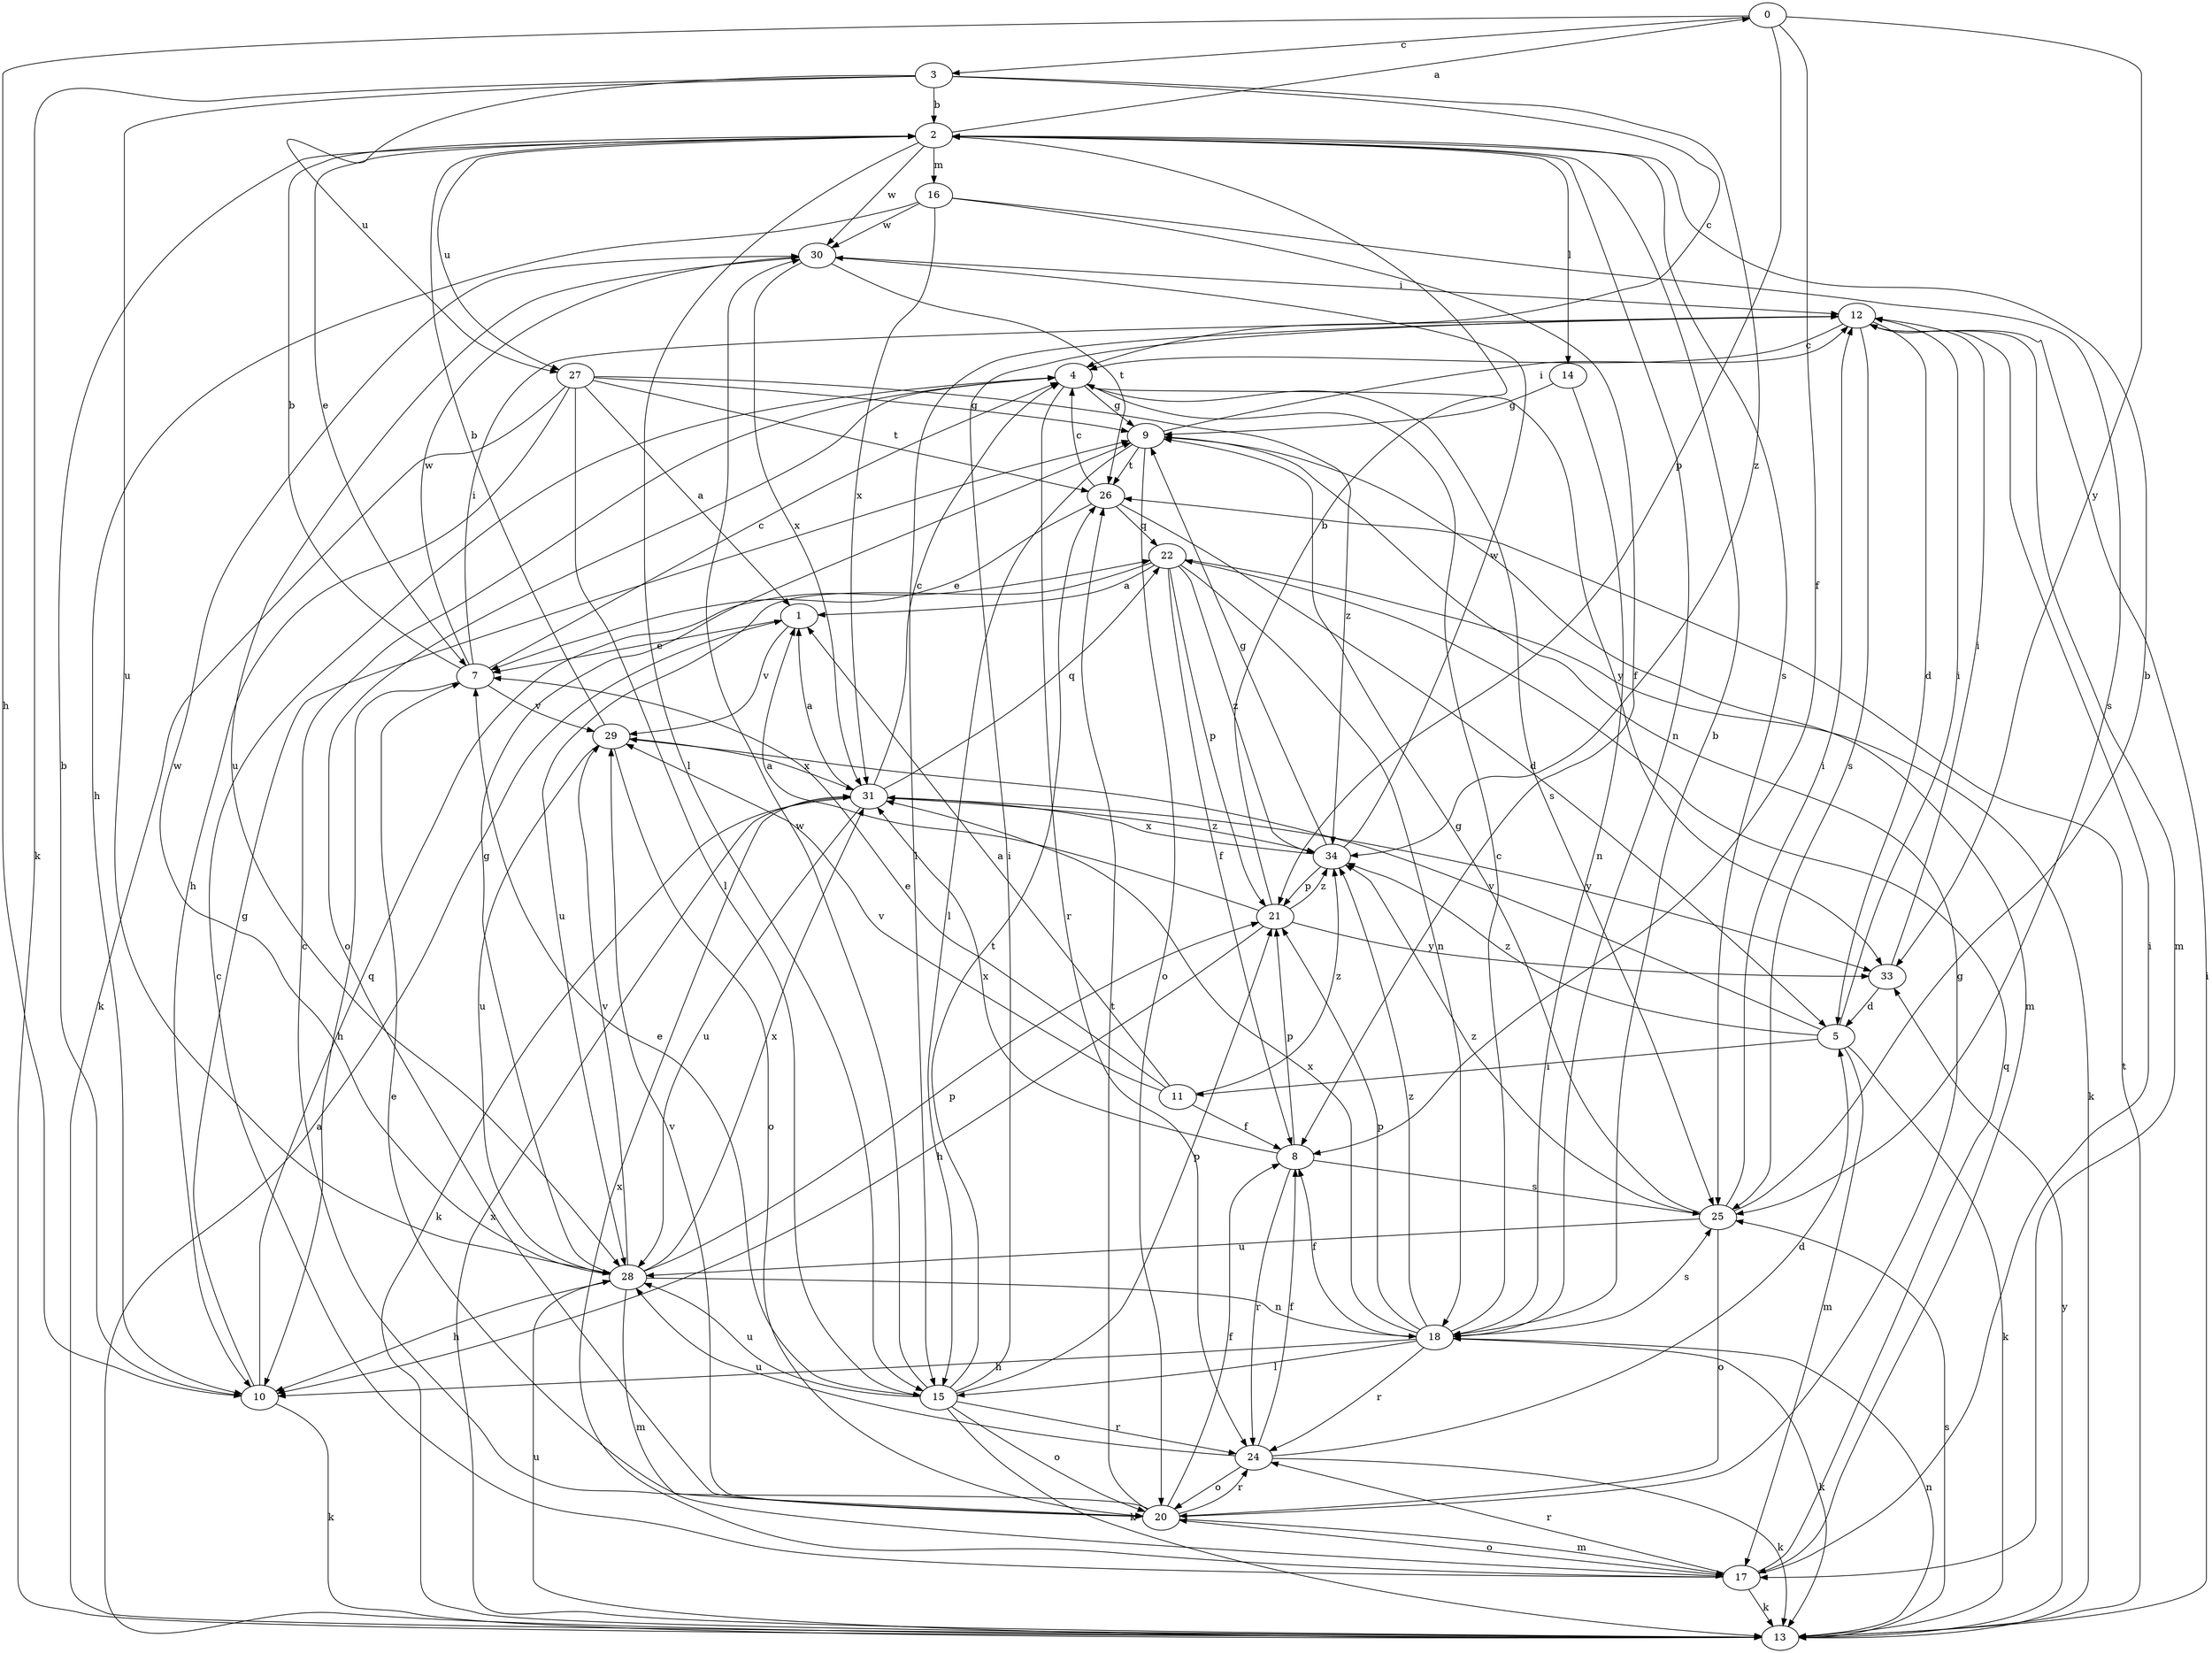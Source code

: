 strict digraph  {
0;
1;
2;
3;
4;
5;
7;
8;
9;
10;
11;
12;
13;
14;
15;
16;
17;
18;
20;
21;
22;
24;
25;
26;
27;
28;
29;
30;
31;
33;
34;
0 -> 3  [label=c];
0 -> 8  [label=f];
0 -> 10  [label=h];
0 -> 21  [label=p];
0 -> 33  [label=y];
1 -> 7  [label=e];
1 -> 29  [label=v];
2 -> 0  [label=a];
2 -> 7  [label=e];
2 -> 14  [label=l];
2 -> 15  [label=l];
2 -> 16  [label=m];
2 -> 18  [label=n];
2 -> 25  [label=s];
2 -> 27  [label=u];
2 -> 30  [label=w];
3 -> 2  [label=b];
3 -> 4  [label=c];
3 -> 13  [label=k];
3 -> 27  [label=u];
3 -> 28  [label=u];
3 -> 34  [label=z];
4 -> 9  [label=g];
4 -> 20  [label=o];
4 -> 24  [label=r];
4 -> 25  [label=s];
4 -> 33  [label=y];
5 -> 11  [label=i];
5 -> 12  [label=i];
5 -> 13  [label=k];
5 -> 17  [label=m];
5 -> 29  [label=v];
5 -> 34  [label=z];
7 -> 2  [label=b];
7 -> 4  [label=c];
7 -> 10  [label=h];
7 -> 12  [label=i];
7 -> 29  [label=v];
7 -> 30  [label=w];
8 -> 21  [label=p];
8 -> 24  [label=r];
8 -> 25  [label=s];
8 -> 31  [label=x];
9 -> 12  [label=i];
9 -> 15  [label=l];
9 -> 17  [label=m];
9 -> 20  [label=o];
9 -> 26  [label=t];
10 -> 2  [label=b];
10 -> 9  [label=g];
10 -> 13  [label=k];
10 -> 22  [label=q];
11 -> 1  [label=a];
11 -> 7  [label=e];
11 -> 8  [label=f];
11 -> 29  [label=v];
11 -> 34  [label=z];
12 -> 4  [label=c];
12 -> 5  [label=d];
12 -> 15  [label=l];
12 -> 17  [label=m];
12 -> 25  [label=s];
13 -> 1  [label=a];
13 -> 12  [label=i];
13 -> 18  [label=n];
13 -> 25  [label=s];
13 -> 26  [label=t];
13 -> 28  [label=u];
13 -> 31  [label=x];
13 -> 33  [label=y];
14 -> 9  [label=g];
14 -> 18  [label=n];
15 -> 7  [label=e];
15 -> 12  [label=i];
15 -> 13  [label=k];
15 -> 20  [label=o];
15 -> 21  [label=p];
15 -> 24  [label=r];
15 -> 26  [label=t];
15 -> 28  [label=u];
15 -> 30  [label=w];
16 -> 8  [label=f];
16 -> 10  [label=h];
16 -> 25  [label=s];
16 -> 30  [label=w];
16 -> 31  [label=x];
17 -> 4  [label=c];
17 -> 12  [label=i];
17 -> 13  [label=k];
17 -> 20  [label=o];
17 -> 22  [label=q];
17 -> 24  [label=r];
17 -> 31  [label=x];
18 -> 2  [label=b];
18 -> 4  [label=c];
18 -> 8  [label=f];
18 -> 10  [label=h];
18 -> 13  [label=k];
18 -> 15  [label=l];
18 -> 21  [label=p];
18 -> 24  [label=r];
18 -> 25  [label=s];
18 -> 31  [label=x];
18 -> 34  [label=z];
20 -> 4  [label=c];
20 -> 7  [label=e];
20 -> 8  [label=f];
20 -> 9  [label=g];
20 -> 17  [label=m];
20 -> 24  [label=r];
20 -> 26  [label=t];
20 -> 29  [label=v];
21 -> 1  [label=a];
21 -> 2  [label=b];
21 -> 10  [label=h];
21 -> 33  [label=y];
21 -> 34  [label=z];
22 -> 1  [label=a];
22 -> 8  [label=f];
22 -> 13  [label=k];
22 -> 18  [label=n];
22 -> 21  [label=p];
22 -> 28  [label=u];
22 -> 34  [label=z];
24 -> 5  [label=d];
24 -> 8  [label=f];
24 -> 13  [label=k];
24 -> 20  [label=o];
24 -> 28  [label=u];
25 -> 2  [label=b];
25 -> 9  [label=g];
25 -> 12  [label=i];
25 -> 20  [label=o];
25 -> 28  [label=u];
25 -> 34  [label=z];
26 -> 4  [label=c];
26 -> 5  [label=d];
26 -> 7  [label=e];
26 -> 22  [label=q];
27 -> 1  [label=a];
27 -> 9  [label=g];
27 -> 10  [label=h];
27 -> 13  [label=k];
27 -> 15  [label=l];
27 -> 26  [label=t];
27 -> 34  [label=z];
28 -> 9  [label=g];
28 -> 10  [label=h];
28 -> 17  [label=m];
28 -> 18  [label=n];
28 -> 21  [label=p];
28 -> 29  [label=v];
28 -> 30  [label=w];
28 -> 31  [label=x];
29 -> 2  [label=b];
29 -> 20  [label=o];
29 -> 28  [label=u];
29 -> 31  [label=x];
30 -> 12  [label=i];
30 -> 26  [label=t];
30 -> 28  [label=u];
30 -> 31  [label=x];
31 -> 1  [label=a];
31 -> 4  [label=c];
31 -> 13  [label=k];
31 -> 22  [label=q];
31 -> 28  [label=u];
31 -> 33  [label=y];
31 -> 34  [label=z];
33 -> 5  [label=d];
33 -> 12  [label=i];
34 -> 9  [label=g];
34 -> 21  [label=p];
34 -> 30  [label=w];
34 -> 31  [label=x];
}
